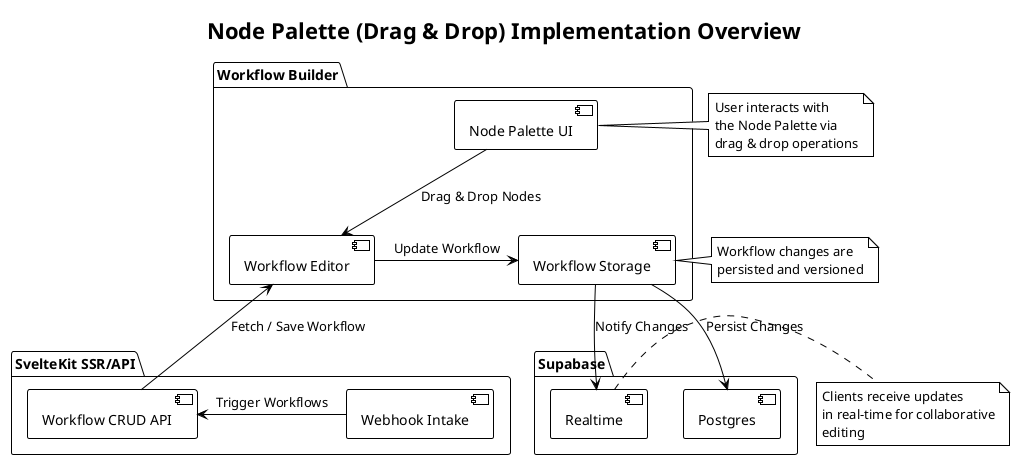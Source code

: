 @startuml
!theme plain

title Node Palette (Drag & Drop) Implementation Overview

package "Workflow Builder" {
    [Node Palette UI] as UI
    [Workflow Editor] as Editor
    [Workflow Storage] as Storage
}

package "Supabase" {
    [Postgres] as Postgres
    [Realtime] as Realtime
}

package "SvelteKit SSR/API" {
    [Webhook Intake] as Webhook
    [Workflow CRUD API] as CRUD
}

UI -down-> Editor : Drag & Drop Nodes
Editor -right-> Storage : Update Workflow
Storage -left-> Postgres : Persist Changes
Realtime <-up- Storage : Notify Changes
CRUD -up-> Editor : Fetch / Save Workflow
Webhook -left-> CRUD : Trigger Workflows

note right of UI
  User interacts with
  the Node Palette via
  drag & drop operations
end note

note left of Storage
  Workflow changes are
  persisted and versioned
end note

note right of Realtime
  Clients receive updates
  in real-time for collaborative
  editing
end note

@enduml